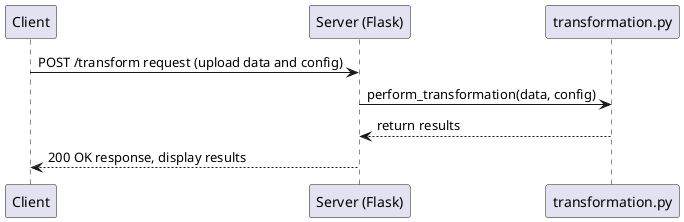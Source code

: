 @startuml
Client -> "Server (Flask)": POST /transform request (upload data and config)
"Server (Flask)"-> "transformation.py": perform_transformation(data, config)
"transformation.py" --> "Server (Flask)": return results
"Server (Flask)" --> Client: 200 OK response, display results

@enduml
